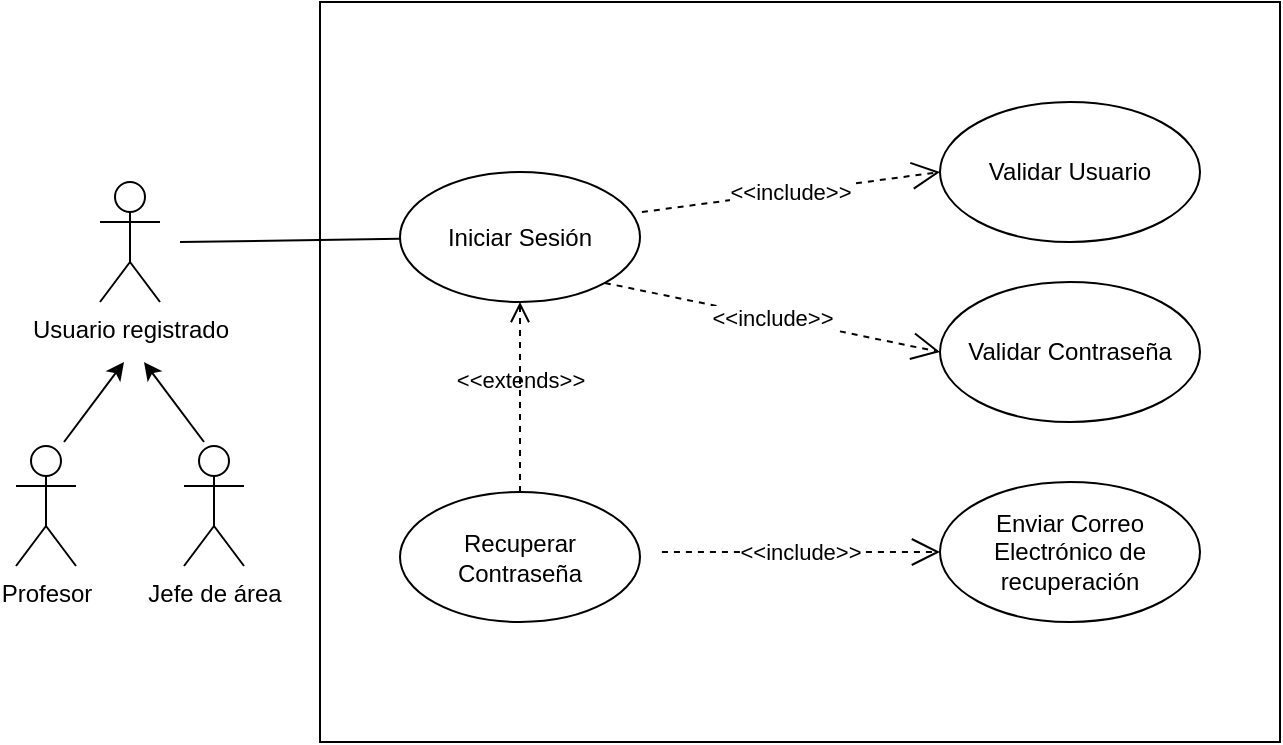 <mxfile version="24.8.3">
  <diagram name="Página-1" id="mm60gf3sP_owbhB3dJmb">
    <mxGraphModel dx="978" dy="558" grid="1" gridSize="10" guides="1" tooltips="1" connect="1" arrows="1" fold="1" page="1" pageScale="1" pageWidth="827" pageHeight="1169" math="0" shadow="0">
      <root>
        <mxCell id="0" />
        <mxCell id="1" parent="0" />
        <mxCell id="TZZJIljO41qycS3H0XWo-1" value="" style="rounded=0;whiteSpace=wrap;html=1;" parent="1" vertex="1">
          <mxGeometry x="200" y="240" width="480" height="370" as="geometry" />
        </mxCell>
        <mxCell id="sXgH9hmUgr6o-m0y6AgL-3" value="Usuario registrado&lt;div&gt;&lt;br&gt;&lt;/div&gt;" style="shape=umlActor;verticalLabelPosition=bottom;verticalAlign=top;html=1;" parent="1" vertex="1">
          <mxGeometry x="90" y="330" width="30" height="60" as="geometry" />
        </mxCell>
        <mxCell id="sXgH9hmUgr6o-m0y6AgL-12" value="Iniciar Sesión" style="ellipse;whiteSpace=wrap;html=1;" parent="1" vertex="1">
          <mxGeometry x="240" y="325" width="120" height="65" as="geometry" />
        </mxCell>
        <mxCell id="sXgH9hmUgr6o-m0y6AgL-13" value="Validar Usuario" style="ellipse;whiteSpace=wrap;html=1;" parent="1" vertex="1">
          <mxGeometry x="510" y="290" width="130" height="70" as="geometry" />
        </mxCell>
        <mxCell id="sXgH9hmUgr6o-m0y6AgL-14" value="Validar Contraseña" style="ellipse;whiteSpace=wrap;html=1;" parent="1" vertex="1">
          <mxGeometry x="510" y="380" width="130" height="70" as="geometry" />
        </mxCell>
        <mxCell id="sXgH9hmUgr6o-m0y6AgL-15" value="&amp;lt;&amp;lt;include&amp;gt;&amp;gt;" style="endArrow=open;endSize=12;dashed=1;html=1;rounded=0;exitX=1.008;exitY=0.308;exitDx=0;exitDy=0;exitPerimeter=0;entryX=0;entryY=0.5;entryDx=0;entryDy=0;" parent="1" source="sXgH9hmUgr6o-m0y6AgL-12" target="sXgH9hmUgr6o-m0y6AgL-13" edge="1">
          <mxGeometry width="160" relative="1" as="geometry">
            <mxPoint x="360" y="330" as="sourcePoint" />
            <mxPoint x="500" y="330" as="targetPoint" />
          </mxGeometry>
        </mxCell>
        <mxCell id="sXgH9hmUgr6o-m0y6AgL-17" value="&amp;lt;&amp;lt;include&amp;gt;&amp;gt;" style="endArrow=open;endSize=12;dashed=1;html=1;rounded=0;entryX=0;entryY=0.5;entryDx=0;entryDy=0;exitX=1;exitY=1;exitDx=0;exitDy=0;" parent="1" source="sXgH9hmUgr6o-m0y6AgL-12" target="sXgH9hmUgr6o-m0y6AgL-14" edge="1">
          <mxGeometry width="160" relative="1" as="geometry">
            <mxPoint x="360" y="400" as="sourcePoint" />
            <mxPoint x="520" y="400" as="targetPoint" />
          </mxGeometry>
        </mxCell>
        <mxCell id="sXgH9hmUgr6o-m0y6AgL-19" value="" style="endArrow=none;html=1;rounded=0;" parent="1" target="sXgH9hmUgr6o-m0y6AgL-12" edge="1">
          <mxGeometry relative="1" as="geometry">
            <mxPoint x="130" y="360" as="sourcePoint" />
            <mxPoint x="290" y="360" as="targetPoint" />
          </mxGeometry>
        </mxCell>
        <mxCell id="TZZJIljO41qycS3H0XWo-8" value="Recuperar Contraseña" style="ellipse;whiteSpace=wrap;html=1;" parent="1" vertex="1">
          <mxGeometry x="240" y="485" width="120" height="65" as="geometry" />
        </mxCell>
        <mxCell id="TZZJIljO41qycS3H0XWo-9" value="Enviar Correo Electrónico de recuperación" style="ellipse;whiteSpace=wrap;html=1;" parent="1" vertex="1">
          <mxGeometry x="510" y="480" width="130" height="70" as="geometry" />
        </mxCell>
        <mxCell id="TZZJIljO41qycS3H0XWo-10" value="&amp;lt;&amp;lt;include&amp;gt;&amp;gt;" style="endArrow=open;endSize=12;dashed=1;html=1;rounded=0;exitX=1.008;exitY=0.308;exitDx=0;exitDy=0;exitPerimeter=0;entryX=0;entryY=0.5;entryDx=0;entryDy=0;" parent="1" target="TZZJIljO41qycS3H0XWo-9" edge="1">
          <mxGeometry width="160" relative="1" as="geometry">
            <mxPoint x="370.96" y="515.02" as="sourcePoint" />
            <mxPoint x="530" y="500" as="targetPoint" />
          </mxGeometry>
        </mxCell>
        <mxCell id="TZZJIljO41qycS3H0XWo-11" value="&amp;lt;&amp;lt;extends&amp;gt;&amp;gt;" style="endArrow=open;startArrow=none;endFill=0;startFill=0;endSize=8;html=1;verticalAlign=bottom;dashed=1;labelBackgroundColor=none;rounded=0;entryX=0.5;entryY=1;entryDx=0;entryDy=0;exitX=0.5;exitY=0;exitDx=0;exitDy=0;" parent="1" source="TZZJIljO41qycS3H0XWo-8" target="sXgH9hmUgr6o-m0y6AgL-12" edge="1">
          <mxGeometry width="160" relative="1" as="geometry">
            <mxPoint x="330" y="490" as="sourcePoint" />
            <mxPoint x="490" y="490" as="targetPoint" />
          </mxGeometry>
        </mxCell>
        <mxCell id="k1VC2RBAKOUMl9DpLmfR-6" value="&lt;div&gt;Profesor&lt;/div&gt;" style="shape=umlActor;verticalLabelPosition=bottom;verticalAlign=top;html=1;outlineConnect=0;" vertex="1" parent="1">
          <mxGeometry x="48" y="462" width="30" height="60" as="geometry" />
        </mxCell>
        <mxCell id="k1VC2RBAKOUMl9DpLmfR-7" value="Jefe de área" style="shape=umlActor;verticalLabelPosition=bottom;verticalAlign=top;html=1;outlineConnect=0;" vertex="1" parent="1">
          <mxGeometry x="132" y="462" width="30" height="60" as="geometry" />
        </mxCell>
        <mxCell id="k1VC2RBAKOUMl9DpLmfR-8" value="" style="endArrow=classic;html=1;rounded=0;" edge="1" parent="1">
          <mxGeometry width="50" height="50" relative="1" as="geometry">
            <mxPoint x="72" y="460" as="sourcePoint" />
            <mxPoint x="102" y="420" as="targetPoint" />
          </mxGeometry>
        </mxCell>
        <mxCell id="k1VC2RBAKOUMl9DpLmfR-9" value="" style="endArrow=classic;html=1;rounded=0;" edge="1" parent="1">
          <mxGeometry width="50" height="50" relative="1" as="geometry">
            <mxPoint x="142" y="460" as="sourcePoint" />
            <mxPoint x="112" y="420" as="targetPoint" />
          </mxGeometry>
        </mxCell>
      </root>
    </mxGraphModel>
  </diagram>
</mxfile>
